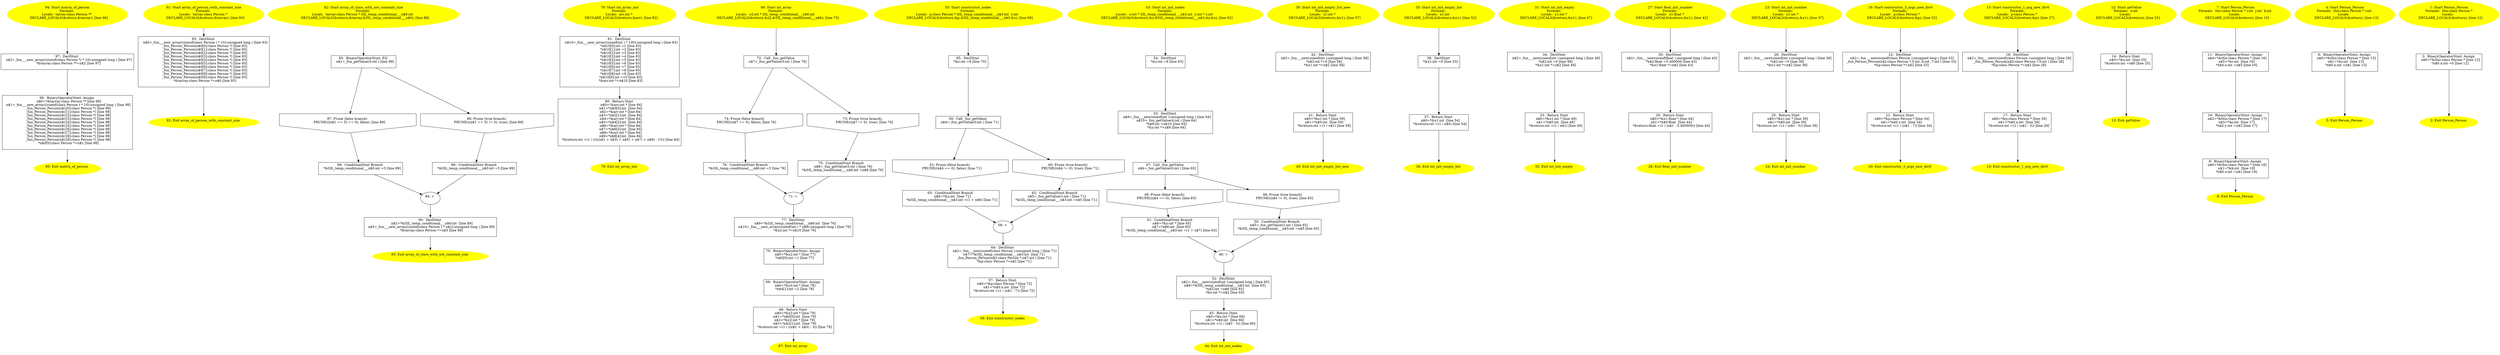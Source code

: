 /* @generated */
digraph iCFG {
97 [label="97:  DeclStmt \n   n$2=_fun___new_array((sizeof(class Person *) * 10):unsigned long ) [line 97]\n  *&tarray:class Person **=n$2 [line 97]\n " shape="box"]
	

	 97 -> 96 ;
96 [label="96:  BinaryOperatorStmt: Assign \n   n$0=*&tarray:class Person ** [line 98]\n  n$1=_fun___new_array((sizeof(class Person ) * 10):unsigned long ) [line 98]\n  _fun_Person_Person(n$1[0]:class Person *) [line 98]\n  _fun_Person_Person(n$1[1]:class Person *) [line 98]\n  _fun_Person_Person(n$1[2]:class Person *) [line 98]\n  _fun_Person_Person(n$1[3]:class Person *) [line 98]\n  _fun_Person_Person(n$1[4]:class Person *) [line 98]\n  _fun_Person_Person(n$1[5]:class Person *) [line 98]\n  _fun_Person_Person(n$1[6]:class Person *) [line 98]\n  _fun_Person_Person(n$1[7]:class Person *) [line 98]\n  _fun_Person_Person(n$1[8]:class Person *) [line 98]\n  _fun_Person_Person(n$1[9]:class Person *) [line 98]\n  *n$0[0]:class Person *=n$1 [line 98]\n " shape="box"]
	

	 96 -> 95 ;
95 [label="95: Exit matrix_of_person \n  " color=yellow style=filled]
	

94 [label="94: Start matrix_of_person\nFormals: \nLocals:  tarray:class Person ** \n   DECLARE_LOCALS(&return,&tarray); [line 96]\n " color=yellow style=filled]
	

	 94 -> 97 ;
93 [label="93:  DeclStmt \n   n$0=_fun___new_array((sizeof(class Person ) * 10):unsigned long ) [line 93]\n  _fun_Person_Person(n$0[0]:class Person *) [line 93]\n  _fun_Person_Person(n$0[1]:class Person *) [line 93]\n  _fun_Person_Person(n$0[2]:class Person *) [line 93]\n  _fun_Person_Person(n$0[3]:class Person *) [line 93]\n  _fun_Person_Person(n$0[4]:class Person *) [line 93]\n  _fun_Person_Person(n$0[5]:class Person *) [line 93]\n  _fun_Person_Person(n$0[6]:class Person *) [line 93]\n  _fun_Person_Person(n$0[7]:class Person *) [line 93]\n  _fun_Person_Person(n$0[8]:class Person *) [line 93]\n  _fun_Person_Person(n$0[9]:class Person *) [line 93]\n  *&tarray:class Person *=n$0 [line 93]\n " shape="box"]
	

	 93 -> 92 ;
92 [label="92: Exit array_of_person_with_constant_size \n  " color=yellow style=filled]
	

91 [label="91: Start array_of_person_with_constant_size\nFormals: \nLocals:  tarray:class Person * \n   DECLARE_LOCALS(&return,&tarray); [line 93]\n " color=yellow style=filled]
	

	 91 -> 93 ;
90 [label="90:  DeclStmt \n   n$2=*&SIL_temp_conditional___n$0:int  [line 89]\n  n$3=_fun___new_array((sizeof(class Person ) * n$2):unsigned long ) [line 89]\n  *&tarray:class Person *=n$3 [line 89]\n " shape="box"]
	

	 90 -> 83 ;
89 [label="89:  ConditinalStmt Branch \n   *&SIL_temp_conditional___n$0:int =3 [line 89]\n " shape="box"]
	

	 89 -> 84 ;
88 [label="88:  ConditinalStmt Branch \n   *&SIL_temp_conditional___n$0:int =5 [line 89]\n " shape="box"]
	

	 88 -> 84 ;
87 [label="87: Prune (false branch) \n   PRUNE(((n$1 == 5) == 0), false); [line 89]\n " shape="invhouse"]
	

	 87 -> 89 ;
86 [label="86: Prune (true branch) \n   PRUNE(((n$1 == 5) != 0), true); [line 89]\n " shape="invhouse"]
	

	 86 -> 88 ;
85 [label="85:  BinaryOperatorStmt: EQ \n   n$1=_fun_getValue(5:int ) [line 89]\n " shape="box"]
	

	 85 -> 86 ;
	 85 -> 87 ;
84 [label="84: + \n  " ]
	

	 84 -> 90 ;
83 [label="83: Exit array_of_class_with_not_constant_size \n  " color=yellow style=filled]
	

82 [label="82: Start array_of_class_with_not_constant_size\nFormals: \nLocals:  tarray:class Person * SIL_temp_conditional___n$0:int  \n   DECLARE_LOCALS(&return,&tarray,&SIL_temp_conditional___n$0); [line 88]\n " color=yellow style=filled]
	

	 82 -> 85 ;
81 [label="81:  DeclStmt \n   n$10=_fun___new_array((sizeof(int ) * 100):unsigned long ) [line 83]\n  *n$10[0]:int =1 [line 83]\n  *n$10[1]:int =2 [line 83]\n  *n$10[2]:int =3 [line 83]\n  *n$10[3]:int =4 [line 83]\n  *n$10[4]:int =5 [line 83]\n  *n$10[5]:int =6 [line 83]\n  *n$10[6]:int =7 [line 83]\n  *n$10[7]:int =8 [line 83]\n  *n$10[8]:int =9 [line 83]\n  *n$10[9]:int =10 [line 83]\n  *&arr:int *=n$10 [line 83]\n " shape="box"]
	

	 81 -> 80 ;
80 [label="80:  Return Stmt \n   n$0=*&arr:int * [line 84]\n  n$1=*n$0[0]:int  [line 84]\n  n$2=*&arr:int * [line 84]\n  n$3=*n$2[1]:int  [line 84]\n  n$4=*&arr:int * [line 84]\n  n$5=*n$4[2]:int  [line 84]\n  n$6=*&arr:int * [line 84]\n  n$7=*n$6[3]:int  [line 84]\n  n$8=*&arr:int * [line 84]\n  n$9=*n$8[4]:int  [line 84]\n  *&return:int =(1 / (((((n$1 + n$3) + n$5) + n$7) + n$9) - 15)) [line 84]\n " shape="box"]
	

	 80 -> 79 ;
79 [label="79: Exit int_array_init \n  " color=yellow style=filled]
	

78 [label="78: Start int_array_init\nFormals: \nLocals:  arr:int * \n   DECLARE_LOCALS(&return,&arr); [line 82]\n " color=yellow style=filled]
	

	 78 -> 81 ;
77 [label="77:  DeclStmt \n   n$9=*&SIL_temp_conditional___n$6:int  [line 76]\n  n$10=_fun___new_array((sizeof(int ) * n$9):unsigned long ) [line 76]\n  *&x2:int *=n$10 [line 76]\n " shape="box"]
	

	 77 -> 70 ;
76 [label="76:  ConditinalStmt Branch \n   *&SIL_temp_conditional___n$6:int =3 [line 76]\n " shape="box"]
	

	 76 -> 71 ;
75 [label="75:  ConditinalStmt Branch \n   n$8=_fun_getValue(5:int ) [line 76]\n  *&SIL_temp_conditional___n$6:int =n$8 [line 76]\n " shape="box"]
	

	 75 -> 71 ;
74 [label="74: Prune (false branch) \n   PRUNE((n$7 == 0), false); [line 76]\n " shape="invhouse"]
	

	 74 -> 76 ;
73 [label="73: Prune (true branch) \n   PRUNE((n$7 != 0), true); [line 76]\n " shape="invhouse"]
	

	 73 -> 75 ;
72 [label="72:  Call _fun_getValue \n   n$7=_fun_getValue(5:int ) [line 76]\n " shape="box"]
	

	 72 -> 73 ;
	 72 -> 74 ;
71 [label="71: + \n  " ]
	

	 71 -> 77 ;
70 [label="70:  BinaryOperatorStmt: Assign \n   n$5=*&x2:int * [line 77]\n  *n$5[0]:int =1 [line 77]\n " shape="box"]
	

	 70 -> 69 ;
69 [label="69:  BinaryOperatorStmt: Assign \n   n$4=*&x2:int * [line 78]\n  *n$4[1]:int =2 [line 78]\n " shape="box"]
	

	 69 -> 68 ;
68 [label="68:  Return Stmt \n   n$0=*&x2:int * [line 79]\n  n$1=*n$0[0]:int  [line 79]\n  n$2=*&x2:int * [line 79]\n  n$3=*n$2[1]:int  [line 79]\n  *&return:int =(1 / ((n$1 + n$3) - 3)) [line 79]\n " shape="box"]
	

	 68 -> 67 ;
67 [label="67: Exit int_array \n  " color=yellow style=filled]
	

66 [label="66: Start int_array\nFormals: \nLocals:  x2:int * SIL_temp_conditional___n$6:int  \n   DECLARE_LOCALS(&return,&x2,&SIL_temp_conditional___n$6); [line 75]\n " color=yellow style=filled]
	

	 66 -> 72 ;
65 [label="65:  DeclStmt \n   *&z:int =6 [line 70]\n " shape="box"]
	

	 65 -> 59 ;
64 [label="64:  DeclStmt \n   n$2=_fun___new(sizeof(class Person ):unsigned long ) [line 71]\n  n$7=*&SIL_temp_conditional___n$3:int  [line 71]\n  _fun_Person_Person(n$2:class Person *,n$7:int ) [line 71]\n  *&p:class Person *=n$2 [line 71]\n " shape="box"]
	

	 64 -> 57 ;
63 [label="63:  ConditinalStmt Branch \n   n$6=*&z:int  [line 71]\n  *&SIL_temp_conditional___n$3:int =(1 + n$6) [line 71]\n " shape="box"]
	

	 63 -> 58 ;
62 [label="62:  ConditinalStmt Branch \n   n$5=_fun_getValue(1:int ) [line 71]\n  *&SIL_temp_conditional___n$3:int =n$5 [line 71]\n " shape="box"]
	

	 62 -> 58 ;
61 [label="61: Prune (false branch) \n   PRUNE((n$4 == 0), false); [line 71]\n " shape="invhouse"]
	

	 61 -> 63 ;
60 [label="60: Prune (true branch) \n   PRUNE((n$4 != 0), true); [line 71]\n " shape="invhouse"]
	

	 60 -> 62 ;
59 [label="59:  Call _fun_getValue \n   n$4=_fun_getValue(0:int ) [line 71]\n " shape="box"]
	

	 59 -> 60 ;
	 59 -> 61 ;
58 [label="58: + \n  " ]
	

	 58 -> 64 ;
57 [label="57:  Return Stmt \n   n$0=*&p:class Person * [line 72]\n  n$1=*n$0.x:int  [line 72]\n  *&return:int =(1 / (n$1 - 7)) [line 72]\n " shape="box"]
	

	 57 -> 56 ;
56 [label="56: Exit constructor_nodes \n  " color=yellow style=filled]
	

55 [label="55: Start constructor_nodes\nFormals: \nLocals:  p:class Person * SIL_temp_conditional___n$3:int  z:int  \n   DECLARE_LOCALS(&return,&p,&SIL_temp_conditional___n$3,&z); [line 69]\n " color=yellow style=filled]
	

	 55 -> 65 ;
54 [label="54:  DeclStmt \n   *&z:int =6 [line 63]\n " shape="box"]
	

	 54 -> 53 ;
53 [label="53:  DeclStmt \n   n$9=_fun___new(sizeof(int ):unsigned long ) [line 64]\n  n$10=_fun_getValue(4:int ) [line 64]\n  *n$9:int =n$10 [line 64]\n  *&y:int *=n$9 [line 64]\n " shape="box"]
	

	 53 -> 47 ;
52 [label="52:  DeclStmt \n   n$2=_fun___new(sizeof(int ):unsigned long ) [line 65]\n  n$8=*&SIL_temp_conditional___n$3:int  [line 65]\n  *n$2:int =n$8 [line 65]\n  *&x:int *=n$2 [line 65]\n " shape="box"]
	

	 52 -> 45 ;
51 [label="51:  ConditinalStmt Branch \n   n$6=*&y:int * [line 65]\n  n$7=*n$6:int  [line 65]\n  *&SIL_temp_conditional___n$3:int =(1 + n$7) [line 65]\n " shape="box"]
	

	 51 -> 46 ;
50 [label="50:  ConditinalStmt Branch \n   n$5=_fun_getValue(1:int ) [line 65]\n  *&SIL_temp_conditional___n$3:int =n$5 [line 65]\n " shape="box"]
	

	 50 -> 46 ;
49 [label="49: Prune (false branch) \n   PRUNE((n$4 == 0), false); [line 65]\n " shape="invhouse"]
	

	 49 -> 51 ;
48 [label="48: Prune (true branch) \n   PRUNE((n$4 != 0), true); [line 65]\n " shape="invhouse"]
	

	 48 -> 50 ;
47 [label="47:  Call _fun_getValue \n   n$4=_fun_getValue(0:int ) [line 65]\n " shape="box"]
	

	 47 -> 48 ;
	 47 -> 49 ;
46 [label="46: + \n  " ]
	

	 46 -> 52 ;
45 [label="45:  Return Stmt \n   n$0=*&x:int * [line 66]\n  n$1=*n$0:int  [line 66]\n  *&return:int =(1 / (n$1 - 5)) [line 66]\n " shape="box"]
	

	 45 -> 44 ;
44 [label="44: Exit int_init_nodes \n  " color=yellow style=filled]
	

43 [label="43: Start int_init_nodes\nFormals: \nLocals:  x:int * SIL_temp_conditional___n$3:int  y:int * z:int  \n   DECLARE_LOCALS(&return,&x,&SIL_temp_conditional___n$3,&y,&z); [line 62]\n " color=yellow style=filled]
	

	 43 -> 54 ;
42 [label="42:  DeclStmt \n   n$2=_fun___new(sizeof(int ):unsigned long ) [line 58]\n  *n$2:int *=0 [line 58]\n  *&x1:int *=n$2 [line 58]\n " shape="box"]
	

	 42 -> 41 ;
41 [label="41:  Return Stmt \n   n$0=*&x1:int * [line 59]\n  n$1=*n$0:int  [line 59]\n  *&return:int =(1 / n$1) [line 59]\n " shape="box"]
	

	 41 -> 40 ;
40 [label="40: Exit int_init_empty_list_new \n  " color=yellow style=filled]
	

39 [label="39: Start int_init_empty_list_new\nFormals: \nLocals:  x1:int * \n   DECLARE_LOCALS(&return,&x1); [line 57]\n " color=yellow style=filled]
	

	 39 -> 42 ;
38 [label="38:  DeclStmt \n   *&x1:int =0 [line 53]\n " shape="box"]
	

	 38 -> 37 ;
37 [label="37:  Return Stmt \n   n$0=*&x1:int  [line 54]\n  *&return:int =(1 / n$0) [line 54]\n " shape="box"]
	

	 37 -> 36 ;
36 [label="36: Exit int_init_empty_list \n  " color=yellow style=filled]
	

35 [label="35: Start int_init_empty_list\nFormals: \nLocals:  x1:int  \n   DECLARE_LOCALS(&return,&x1); [line 52]\n " color=yellow style=filled]
	

	 35 -> 38 ;
34 [label="34:  DeclStmt \n   n$2=_fun___new(sizeof(int ):unsigned long ) [line 48]\n  *n$2:int =0 [line 48]\n  *&x1:int *=n$2 [line 48]\n " shape="box"]
	

	 34 -> 33 ;
33 [label="33:  Return Stmt \n   n$0=*&x1:int * [line 49]\n  n$1=*n$0:int  [line 49]\n  *&return:int =(1 / n$1) [line 49]\n " shape="box"]
	

	 33 -> 32 ;
32 [label="32: Exit int_init_empty \n  " color=yellow style=filled]
	

31 [label="31: Start int_init_empty\nFormals: \nLocals:  x1:int * \n   DECLARE_LOCALS(&return,&x1); [line 47]\n " color=yellow style=filled]
	

	 31 -> 34 ;
30 [label="30:  DeclStmt \n   n$2=_fun___new(sizeof(float ):unsigned long ) [line 43]\n  *n$2:float =5.400000 [line 43]\n  *&x1:float *=n$2 [line 43]\n " shape="box"]
	

	 30 -> 29 ;
29 [label="29:  Return Stmt \n   n$0=*&x1:float * [line 44]\n  n$1=*n$0:float  [line 44]\n  *&return:float =(1 / (n$1 - 5.400000)) [line 44]\n " shape="box"]
	

	 29 -> 28 ;
28 [label="28: Exit float_init_number \n  " color=yellow style=filled]
	

27 [label="27: Start float_init_number\nFormals: \nLocals:  x1:float * \n   DECLARE_LOCALS(&return,&x1); [line 42]\n " color=yellow style=filled]
	

	 27 -> 30 ;
26 [label="26:  DeclStmt \n   n$2=_fun___new(sizeof(int ):unsigned long ) [line 38]\n  *n$2:int =5 [line 38]\n  *&x1:int *=n$2 [line 38]\n " shape="box"]
	

	 26 -> 25 ;
25 [label="25:  Return Stmt \n   n$0=*&x1:int * [line 39]\n  n$1=*n$0:int  [line 39]\n  *&return:int =(1 / (n$1 - 5)) [line 39]\n " shape="box"]
	

	 25 -> 24 ;
24 [label="24: Exit int_init_number \n  " color=yellow style=filled]
	

23 [label="23: Start int_init_number\nFormals: \nLocals:  x1:int * \n   DECLARE_LOCALS(&return,&x1); [line 37]\n " color=yellow style=filled]
	

	 23 -> 26 ;
22 [label="22:  DeclStmt \n   n$2=_fun___new(sizeof(class Person ):unsigned long ) [line 33]\n  _fun_Person_Person(n$2:class Person *,5:int ,6:int ,7:int ) [line 33]\n  *&p:class Person *=n$2 [line 33]\n " shape="box"]
	

	 22 -> 21 ;
21 [label="21:  Return Stmt \n   n$0=*&p:class Person * [line 34]\n  n$1=*n$0.z:int  [line 34]\n  *&return:int =(1 / (n$1 - 7)) [line 34]\n " shape="box"]
	

	 21 -> 20 ;
20 [label="20: Exit constructor_3_args_new_div0 \n  " color=yellow style=filled]
	

19 [label="19: Start constructor_3_args_new_div0\nFormals: \nLocals:  p:class Person * \n   DECLARE_LOCALS(&return,&p); [line 32]\n " color=yellow style=filled]
	

	 19 -> 22 ;
18 [label="18:  DeclStmt \n   n$2=_fun___new(sizeof(class Person ):unsigned long ) [line 28]\n  _fun_Person_Person(n$2:class Person *,5:int ) [line 28]\n  *&p:class Person *=n$2 [line 28]\n " shape="box"]
	

	 18 -> 17 ;
17 [label="17:  Return Stmt \n   n$0=*&p:class Person * [line 29]\n  n$1=*n$0.x:int  [line 29]\n  *&return:int =(1 / (n$1 - 5)) [line 29]\n " shape="box"]
	

	 17 -> 16 ;
16 [label="16: Exit constructor_1_arg_new_div0 \n  " color=yellow style=filled]
	

15 [label="15: Start constructor_1_arg_new_div0\nFormals: \nLocals:  p:class Person * \n   DECLARE_LOCALS(&return,&p); [line 27]\n " color=yellow style=filled]
	

	 15 -> 18 ;
14 [label="14:  Return Stmt \n   n$0=*&x:int  [line 25]\n  *&return:int =n$0 [line 25]\n " shape="box"]
	

	 14 -> 13 ;
13 [label="13: Exit getValue \n  " color=yellow style=filled]
	

12 [label="12: Start getValue\nFormals:  x:int \nLocals:  \n   DECLARE_LOCALS(&return); [line 25]\n " color=yellow style=filled]
	

	 12 -> 14 ;
11 [label="11:  BinaryOperatorStmt: Assign \n   n$4=*&this:class Person * [line 16]\n  n$5=*&i:int  [line 16]\n  *n$4.x:int =n$5 [line 16]\n " shape="box"]
	

	 11 -> 10 ;
10 [label="10:  BinaryOperatorStmt: Assign \n   n$2=*&this:class Person * [line 17]\n  n$3=*&j:int  [line 17]\n  *n$2.y:int =n$3 [line 17]\n " shape="box"]
	

	 10 -> 9 ;
9 [label="9:  BinaryOperatorStmt: Assign \n   n$0=*&this:class Person * [line 18]\n  n$1=*&k:int  [line 18]\n  *n$0.z:int =n$1 [line 18]\n " shape="box"]
	

	 9 -> 8 ;
8 [label="8: Exit Person_Person \n  " color=yellow style=filled]
	

7 [label="7: Start Person_Person\nFormals:  this:class Person * i:int  j:int  k:int \nLocals:  \n   DECLARE_LOCALS(&return); [line 15]\n " color=yellow style=filled]
	

	 7 -> 11 ;
6 [label="6:  BinaryOperatorStmt: Assign \n   n$0=*&this:class Person * [line 13]\n  n$1=*&i:int  [line 13]\n  *n$0.x:int =n$1 [line 13]\n " shape="box"]
	

	 6 -> 5 ;
5 [label="5: Exit Person_Person \n  " color=yellow style=filled]
	

4 [label="4: Start Person_Person\nFormals:  this:class Person * i:int \nLocals:  \n   DECLARE_LOCALS(&return); [line 13]\n " color=yellow style=filled]
	

	 4 -> 6 ;
3 [label="3:  BinaryOperatorStmt: Assign \n   n$0=*&this:class Person * [line 12]\n  *n$0.x:int =0 [line 12]\n " shape="box"]
	

	 3 -> 2 ;
2 [label="2: Exit Person_Person \n  " color=yellow style=filled]
	

1 [label="1: Start Person_Person\nFormals:  this:class Person *\nLocals:  \n   DECLARE_LOCALS(&return); [line 12]\n " color=yellow style=filled]
	

	 1 -> 3 ;
}
